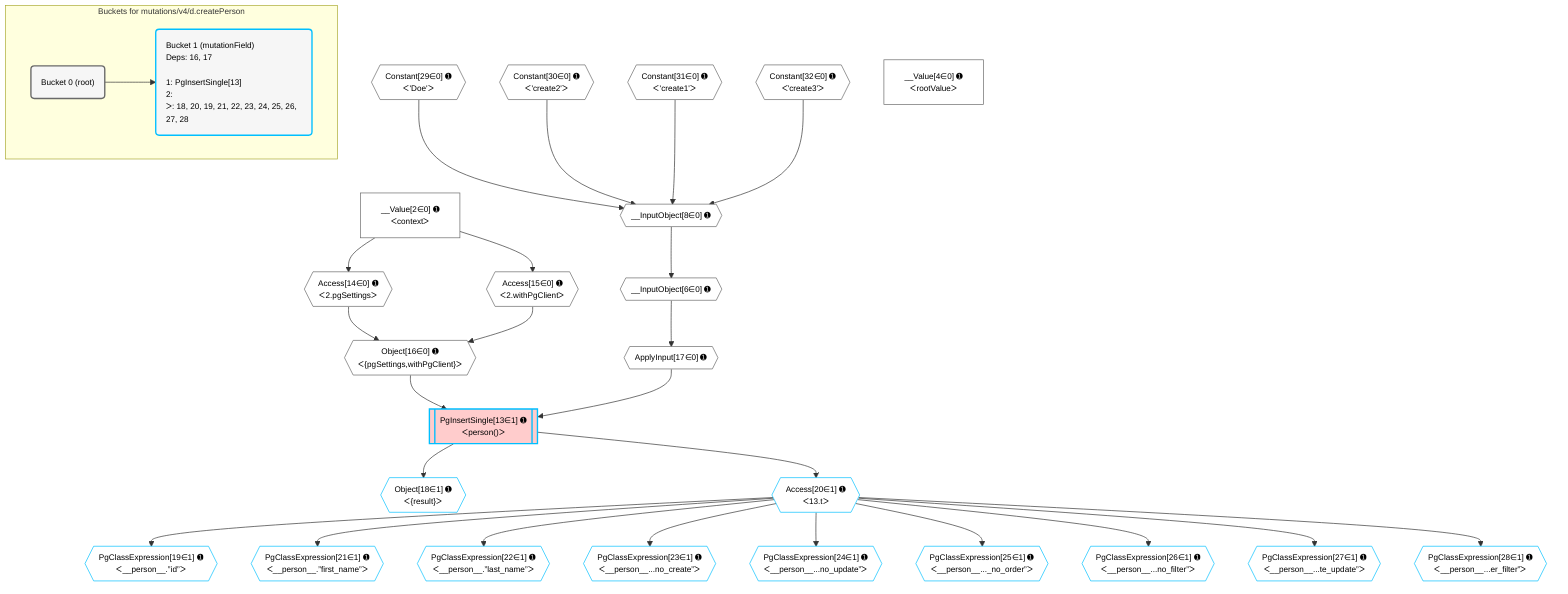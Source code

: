 %%{init: {'themeVariables': { 'fontSize': '12px'}}}%%
graph TD
    classDef path fill:#eee,stroke:#000,color:#000
    classDef plan fill:#fff,stroke-width:1px,color:#000
    classDef itemplan fill:#fff,stroke-width:2px,color:#000
    classDef unbatchedplan fill:#dff,stroke-width:1px,color:#000
    classDef sideeffectplan fill:#fcc,stroke-width:2px,color:#000
    classDef bucket fill:#f6f6f6,color:#000,stroke-width:2px,text-align:left


    %% plan dependencies
    __InputObject8{{"__InputObject[8∈0] ➊"}}:::plan
    Constant29{{"Constant[29∈0] ➊<br />ᐸ'Doe'ᐳ"}}:::plan
    Constant30{{"Constant[30∈0] ➊<br />ᐸ'create2'ᐳ"}}:::plan
    Constant31{{"Constant[31∈0] ➊<br />ᐸ'create1'ᐳ"}}:::plan
    Constant32{{"Constant[32∈0] ➊<br />ᐸ'create3'ᐳ"}}:::plan
    Constant29 & Constant30 & Constant31 & Constant32 --> __InputObject8
    __InputObject6{{"__InputObject[6∈0] ➊"}}:::plan
    __InputObject8 --> __InputObject6
    Object16{{"Object[16∈0] ➊<br />ᐸ{pgSettings,withPgClient}ᐳ"}}:::plan
    Access14{{"Access[14∈0] ➊<br />ᐸ2.pgSettingsᐳ"}}:::plan
    Access15{{"Access[15∈0] ➊<br />ᐸ2.withPgClientᐳ"}}:::plan
    Access14 & Access15 --> Object16
    __Value2["__Value[2∈0] ➊<br />ᐸcontextᐳ"]:::plan
    __Value2 --> Access14
    __Value2 --> Access15
    ApplyInput17{{"ApplyInput[17∈0] ➊"}}:::plan
    __InputObject6 --> ApplyInput17
    __Value4["__Value[4∈0] ➊<br />ᐸrootValueᐳ"]:::plan
    PgInsertSingle13[["PgInsertSingle[13∈1] ➊<br />ᐸperson()ᐳ"]]:::sideeffectplan
    Object16 & ApplyInput17 --> PgInsertSingle13
    Object18{{"Object[18∈1] ➊<br />ᐸ{result}ᐳ"}}:::plan
    PgInsertSingle13 --> Object18
    PgClassExpression19{{"PgClassExpression[19∈1] ➊<br />ᐸ__person__.”id”ᐳ"}}:::plan
    Access20{{"Access[20∈1] ➊<br />ᐸ13.tᐳ"}}:::plan
    Access20 --> PgClassExpression19
    PgInsertSingle13 --> Access20
    PgClassExpression21{{"PgClassExpression[21∈1] ➊<br />ᐸ__person__.”first_name”ᐳ"}}:::plan
    Access20 --> PgClassExpression21
    PgClassExpression22{{"PgClassExpression[22∈1] ➊<br />ᐸ__person__.”last_name”ᐳ"}}:::plan
    Access20 --> PgClassExpression22
    PgClassExpression23{{"PgClassExpression[23∈1] ➊<br />ᐸ__person__...no_create”ᐳ"}}:::plan
    Access20 --> PgClassExpression23
    PgClassExpression24{{"PgClassExpression[24∈1] ➊<br />ᐸ__person__...no_update”ᐳ"}}:::plan
    Access20 --> PgClassExpression24
    PgClassExpression25{{"PgClassExpression[25∈1] ➊<br />ᐸ__person__..._no_order”ᐳ"}}:::plan
    Access20 --> PgClassExpression25
    PgClassExpression26{{"PgClassExpression[26∈1] ➊<br />ᐸ__person__...no_filter”ᐳ"}}:::plan
    Access20 --> PgClassExpression26
    PgClassExpression27{{"PgClassExpression[27∈1] ➊<br />ᐸ__person__...te_update”ᐳ"}}:::plan
    Access20 --> PgClassExpression27
    PgClassExpression28{{"PgClassExpression[28∈1] ➊<br />ᐸ__person__...er_filter”ᐳ"}}:::plan
    Access20 --> PgClassExpression28

    %% define steps

    subgraph "Buckets for mutations/v4/d.createPerson"
    Bucket0("Bucket 0 (root)"):::bucket
    classDef bucket0 stroke:#696969
    class Bucket0,__Value2,__Value4,__InputObject6,__InputObject8,Access14,Access15,Object16,ApplyInput17,Constant29,Constant30,Constant31,Constant32 bucket0
    Bucket1("Bucket 1 (mutationField)<br />Deps: 16, 17<br /><br />1: PgInsertSingle[13]<br />2: <br />ᐳ: 18, 20, 19, 21, 22, 23, 24, 25, 26, 27, 28"):::bucket
    classDef bucket1 stroke:#00bfff
    class Bucket1,PgInsertSingle13,Object18,PgClassExpression19,Access20,PgClassExpression21,PgClassExpression22,PgClassExpression23,PgClassExpression24,PgClassExpression25,PgClassExpression26,PgClassExpression27,PgClassExpression28 bucket1
    Bucket0 --> Bucket1
    end